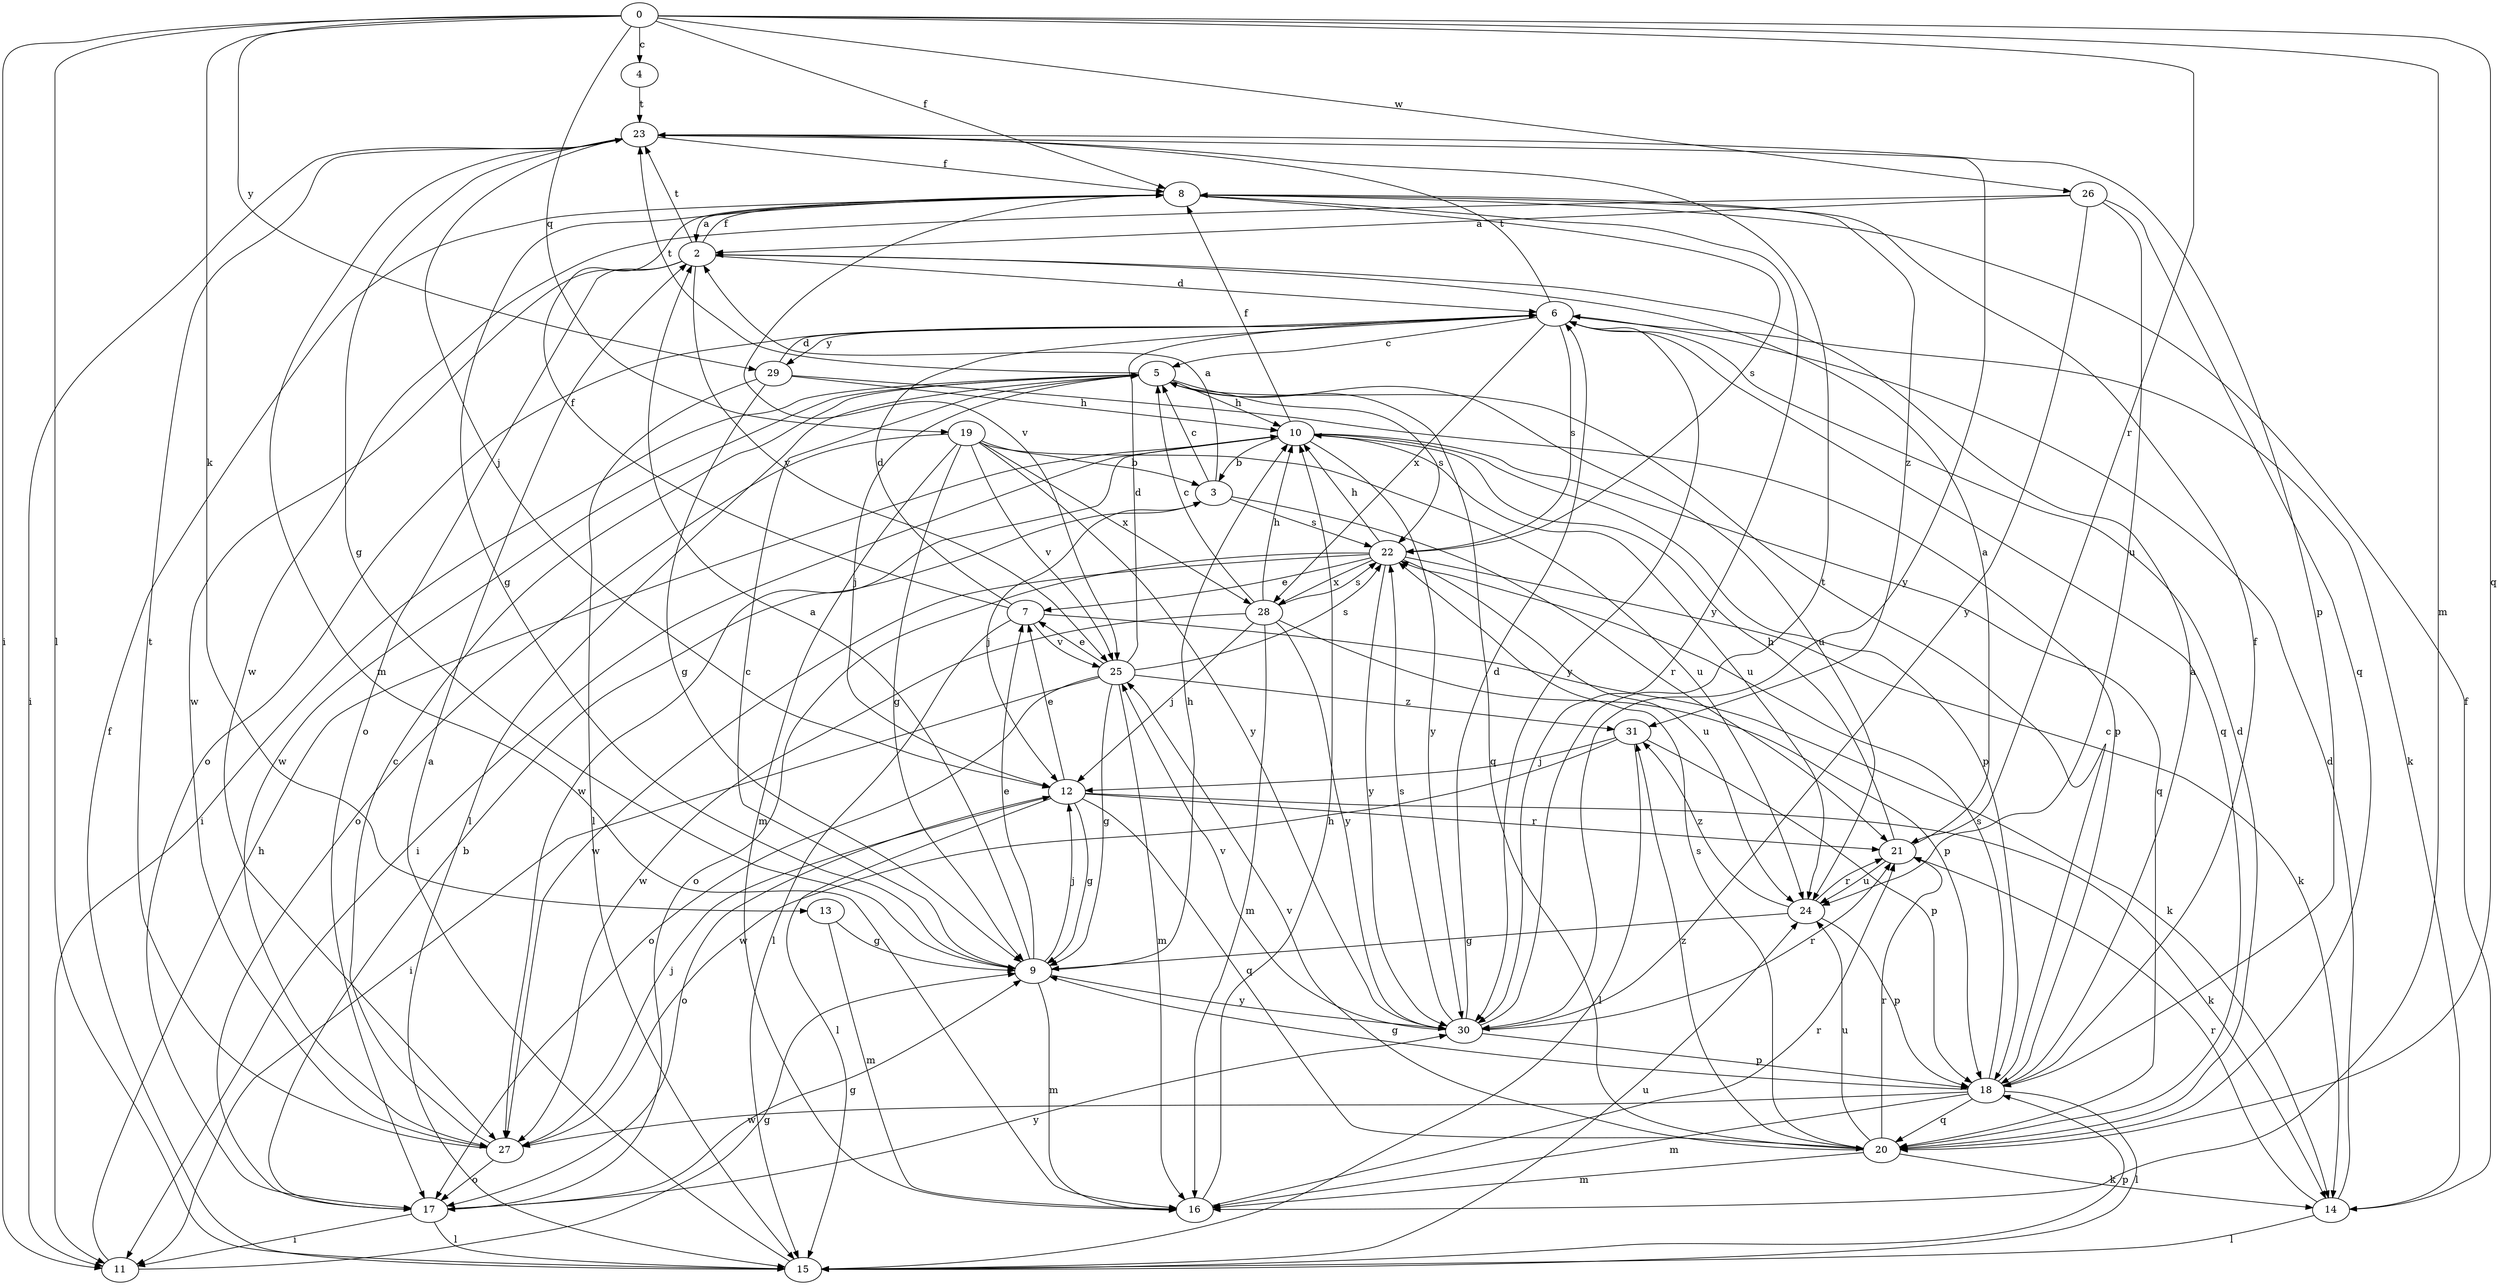 strict digraph  {
0;
2;
3;
4;
5;
6;
7;
8;
9;
10;
11;
12;
13;
14;
15;
16;
17;
18;
19;
20;
21;
22;
23;
24;
25;
26;
27;
28;
29;
30;
31;
0 -> 4  [label=c];
0 -> 8  [label=f];
0 -> 11  [label=i];
0 -> 13  [label=k];
0 -> 15  [label=l];
0 -> 16  [label=m];
0 -> 19  [label=q];
0 -> 20  [label=q];
0 -> 21  [label=r];
0 -> 26  [label=w];
0 -> 29  [label=y];
2 -> 6  [label=d];
2 -> 8  [label=f];
2 -> 17  [label=o];
2 -> 23  [label=t];
2 -> 25  [label=v];
2 -> 27  [label=w];
3 -> 2  [label=a];
3 -> 5  [label=c];
3 -> 12  [label=j];
3 -> 21  [label=r];
3 -> 22  [label=s];
4 -> 23  [label=t];
5 -> 10  [label=h];
5 -> 11  [label=i];
5 -> 12  [label=j];
5 -> 15  [label=l];
5 -> 20  [label=q];
5 -> 22  [label=s];
5 -> 23  [label=t];
5 -> 24  [label=u];
5 -> 27  [label=w];
6 -> 5  [label=c];
6 -> 14  [label=k];
6 -> 17  [label=o];
6 -> 20  [label=q];
6 -> 22  [label=s];
6 -> 23  [label=t];
6 -> 28  [label=x];
6 -> 29  [label=y];
6 -> 30  [label=y];
7 -> 6  [label=d];
7 -> 8  [label=f];
7 -> 14  [label=k];
7 -> 15  [label=l];
7 -> 25  [label=v];
8 -> 2  [label=a];
8 -> 9  [label=g];
8 -> 22  [label=s];
8 -> 25  [label=v];
8 -> 30  [label=y];
8 -> 31  [label=z];
9 -> 2  [label=a];
9 -> 5  [label=c];
9 -> 7  [label=e];
9 -> 10  [label=h];
9 -> 12  [label=j];
9 -> 16  [label=m];
9 -> 30  [label=y];
10 -> 3  [label=b];
10 -> 8  [label=f];
10 -> 11  [label=i];
10 -> 18  [label=p];
10 -> 20  [label=q];
10 -> 24  [label=u];
10 -> 27  [label=w];
10 -> 30  [label=y];
11 -> 9  [label=g];
11 -> 10  [label=h];
12 -> 7  [label=e];
12 -> 9  [label=g];
12 -> 14  [label=k];
12 -> 15  [label=l];
12 -> 17  [label=o];
12 -> 20  [label=q];
12 -> 21  [label=r];
13 -> 9  [label=g];
13 -> 16  [label=m];
14 -> 6  [label=d];
14 -> 8  [label=f];
14 -> 15  [label=l];
14 -> 21  [label=r];
15 -> 2  [label=a];
15 -> 8  [label=f];
15 -> 18  [label=p];
15 -> 24  [label=u];
16 -> 10  [label=h];
16 -> 21  [label=r];
17 -> 3  [label=b];
17 -> 9  [label=g];
17 -> 11  [label=i];
17 -> 15  [label=l];
17 -> 30  [label=y];
18 -> 2  [label=a];
18 -> 5  [label=c];
18 -> 8  [label=f];
18 -> 9  [label=g];
18 -> 15  [label=l];
18 -> 16  [label=m];
18 -> 20  [label=q];
18 -> 22  [label=s];
18 -> 27  [label=w];
19 -> 3  [label=b];
19 -> 9  [label=g];
19 -> 16  [label=m];
19 -> 17  [label=o];
19 -> 24  [label=u];
19 -> 25  [label=v];
19 -> 28  [label=x];
19 -> 30  [label=y];
20 -> 6  [label=d];
20 -> 14  [label=k];
20 -> 16  [label=m];
20 -> 21  [label=r];
20 -> 22  [label=s];
20 -> 24  [label=u];
20 -> 25  [label=v];
20 -> 31  [label=z];
21 -> 2  [label=a];
21 -> 10  [label=h];
21 -> 24  [label=u];
22 -> 7  [label=e];
22 -> 10  [label=h];
22 -> 14  [label=k];
22 -> 17  [label=o];
22 -> 24  [label=u];
22 -> 27  [label=w];
22 -> 28  [label=x];
22 -> 30  [label=y];
23 -> 8  [label=f];
23 -> 9  [label=g];
23 -> 11  [label=i];
23 -> 12  [label=j];
23 -> 16  [label=m];
23 -> 18  [label=p];
23 -> 30  [label=y];
24 -> 9  [label=g];
24 -> 18  [label=p];
24 -> 21  [label=r];
24 -> 31  [label=z];
25 -> 6  [label=d];
25 -> 7  [label=e];
25 -> 9  [label=g];
25 -> 11  [label=i];
25 -> 16  [label=m];
25 -> 17  [label=o];
25 -> 22  [label=s];
25 -> 31  [label=z];
26 -> 2  [label=a];
26 -> 20  [label=q];
26 -> 24  [label=u];
26 -> 27  [label=w];
26 -> 30  [label=y];
27 -> 5  [label=c];
27 -> 12  [label=j];
27 -> 17  [label=o];
27 -> 23  [label=t];
28 -> 5  [label=c];
28 -> 10  [label=h];
28 -> 12  [label=j];
28 -> 16  [label=m];
28 -> 18  [label=p];
28 -> 22  [label=s];
28 -> 27  [label=w];
28 -> 30  [label=y];
29 -> 6  [label=d];
29 -> 9  [label=g];
29 -> 10  [label=h];
29 -> 15  [label=l];
29 -> 18  [label=p];
30 -> 6  [label=d];
30 -> 18  [label=p];
30 -> 21  [label=r];
30 -> 22  [label=s];
30 -> 23  [label=t];
30 -> 25  [label=v];
31 -> 12  [label=j];
31 -> 15  [label=l];
31 -> 18  [label=p];
31 -> 27  [label=w];
}
